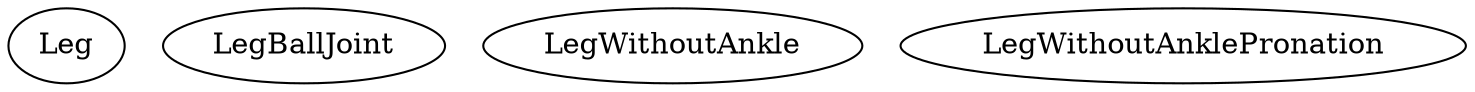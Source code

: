 /* Created by mdot for Matlab */
digraph m2html {

  Leg [URL="Leg.html"];
  LegBallJoint [URL="LegBallJoint.html"];
  LegWithoutAnkle [URL="LegWithoutAnkle.html"];
  LegWithoutAnklePronation [URL="LegWithoutAnklePronation.html"];
}